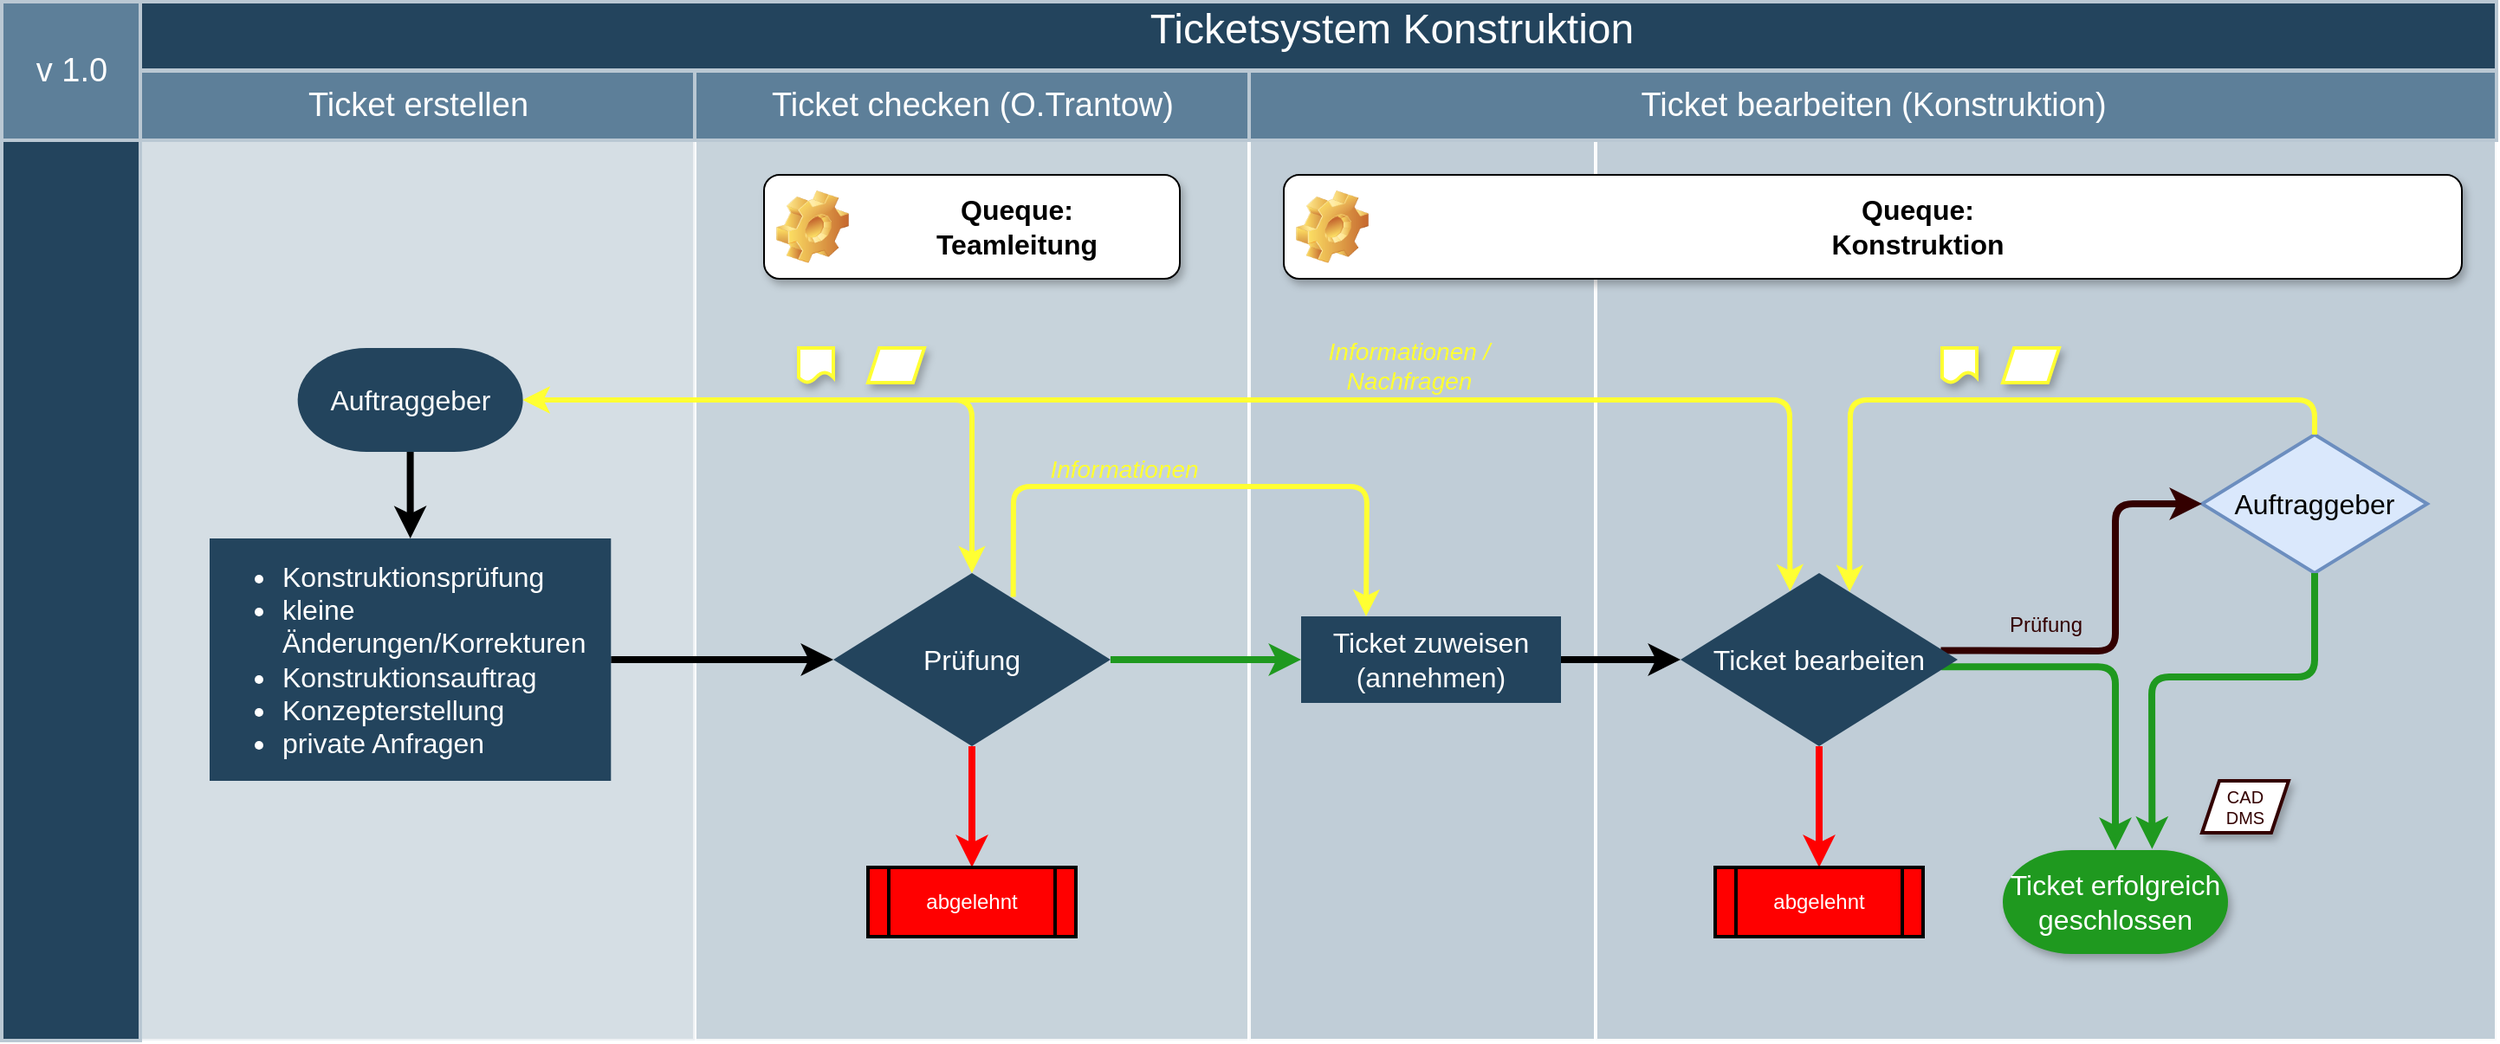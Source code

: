 <mxfile version="13.0.2" type="github"><diagram id="6a731a19-8d31-9384-78a2-239565b7b9f0" name="Page-1"><mxGraphModel dx="1426" dy="812" grid="1" gridSize="10" guides="1" tooltips="1" connect="1" arrows="1" fold="1" page="1" pageScale="1" pageWidth="1169" pageHeight="827" background="#ffffff" math="0" shadow="0"><root><mxCell id="0"/><mxCell id="1" parent="0"/><mxCell id="75" value="" style="strokeColor=#FFFFFF;fillColor=#BAC8D3;fontSize=18;strokeWidth=2;fontFamily=Helvetica;html=1;opacity=80;fontColor=#FFFFFF;" parent="1" vertex="1"><mxGeometry x="440" y="120" width="320" height="520" as="geometry"/></mxCell><mxCell id="76" value="" style="strokeColor=#FFFFFF;fillColor=#BAC8D3;fontSize=18;strokeWidth=2;fontFamily=Helvetica;html=1;opacity=90;" parent="1" vertex="1"><mxGeometry x="760" y="120" width="200" height="520" as="geometry"/></mxCell><mxCell id="56" value="Ticketsystem Konstruktion" style="strokeColor=#BAC8D3;fillColor=#23445D;fontSize=24;strokeWidth=2;fontFamily=Helvetica;html=1;fontColor=#FFFFFF;fontStyle=0;spacingBottom=8;spacingRight=0;spacingLeft=83;" parent="1" vertex="1"><mxGeometry x="120" y="40" width="1360" height="39.5" as="geometry"/></mxCell><mxCell id="59" value="v 1.0" style="strokeColor=#BAC8D3;fillColor=#5d7f99;fontSize=19;strokeWidth=2;fontFamily=Helvetica;html=1;labelBackgroundColor=none;fontColor=#FFFFFF;" parent="1" vertex="1"><mxGeometry x="40" y="40" width="80" height="80" as="geometry"/></mxCell><mxCell id="69" value="" style="strokeColor=#FFFFFF;fillColor=#BAC8D3;fontSize=18;strokeWidth=2;fontFamily=Helvetica;html=1;opacity=60;glass=0;" parent="1" vertex="1"><mxGeometry x="120" y="120" width="320" height="520" as="geometry"/></mxCell><mxCell id="eYrOwPGfy1D-6TbEOx80-154" style="edgeStyle=orthogonalEdgeStyle;rounded=1;orthogonalLoop=1;jettySize=auto;html=1;entryX=0;entryY=0.5;entryDx=0;entryDy=0;entryPerimeter=0;strokeWidth=4;fontSize=16;fontColor=#FFFFFF;" parent="1" source="RKXua7sn2r2tPed4xq_a-143" target="eYrOwPGfy1D-6TbEOx80-152" edge="1"><mxGeometry relative="1" as="geometry"/></mxCell><mxCell id="RKXua7sn2r2tPed4xq_a-143" value="&lt;ul&gt;&lt;li&gt;Konstruktionsprüfung&lt;/li&gt;&lt;li&gt;kleine Änderungen/Korrekturen&lt;/li&gt;&lt;li&gt;Konstruktionsauftrag&lt;/li&gt;&lt;li&gt;Konzepterstellung&lt;/li&gt;&lt;li&gt;private Anfragen&lt;/li&gt;&lt;/ul&gt;" style="rounded=0;whiteSpace=wrap;html=1;fontSize=16;fontColor=#FFFFFF;strokeColor=none;strokeWidth=2;fillColor=#23445D;gradientColor=none;align=left;shadow=0;" parent="1" vertex="1"><mxGeometry x="160" y="350" width="231.65" height="140" as="geometry"/></mxCell><mxCell id="ayTZvAeekeJgsEkfRPIM-146" style="edgeStyle=orthogonalEdgeStyle;rounded=1;orthogonalLoop=1;jettySize=auto;html=1;entryX=0;entryY=0.5;entryDx=0;entryDy=0;strokeWidth=4;strokeColor=#1F991F;" parent="1" source="eYrOwPGfy1D-6TbEOx80-152" target="ayTZvAeekeJgsEkfRPIM-145" edge="1"><mxGeometry relative="1" as="geometry"/></mxCell><mxCell id="ayTZvAeekeJgsEkfRPIM-153" value="" style="strokeColor=#FFFFFF;fillColor=#BAC8D3;fontSize=18;strokeWidth=2;fontFamily=Helvetica;html=1;opacity=90;" parent="1" vertex="1"><mxGeometry x="960" y="120" width="520" height="520" as="geometry"/></mxCell><mxCell id="ayTZvAeekeJgsEkfRPIM-148" value="Queque:&lt;br style=&quot;font-size: 16px;&quot;&gt;Konstruktion" style="label;whiteSpace=wrap;html=1;image=img/clipart/Gear_128x128.png;fillColor=#FFFFFF;fontSize=16;align=center;glass=0;comic=0;shadow=1;" parent="1" vertex="1"><mxGeometry x="780" y="140" width="680" height="60" as="geometry"/></mxCell><mxCell id="ayTZvAeekeJgsEkfRPIM-147" value="Queque:&lt;br style=&quot;font-size: 16px;&quot;&gt;Teamleitung" style="label;whiteSpace=wrap;html=1;image=img/clipart/Gear_128x128.png;fillColor=#FFFFFF;fontSize=16;align=center;glass=0;comic=0;shadow=1;" parent="1" vertex="1"><mxGeometry x="480" y="140" width="240" height="60" as="geometry"/></mxCell><mxCell id="ayTZvAeekeJgsEkfRPIM-165" style="edgeStyle=orthogonalEdgeStyle;rounded=1;orthogonalLoop=1;jettySize=auto;html=1;strokeWidth=4;fontSize=16;" parent="1" source="KzZdMdLajwtOg7VoW-O9-144" target="RKXua7sn2r2tPed4xq_a-143" edge="1"><mxGeometry relative="1" as="geometry"/></mxCell><mxCell id="KzZdMdLajwtOg7VoW-O9-144" value="Auftraggeber" style="strokeWidth=2;html=1;shape=mxgraph.flowchart.terminator;whiteSpace=wrap;rounded=1;strokeColor=none;fillColor=#23445D;gradientColor=none;fontSize=16;fontColor=#FFFFFF;shadow=0;" parent="1" vertex="1"><mxGeometry x="210.83" y="240" width="130" height="60" as="geometry"/></mxCell><mxCell id="ayTZvAeekeJgsEkfRPIM-160" style="edgeStyle=orthogonalEdgeStyle;rounded=1;orthogonalLoop=1;jettySize=auto;html=1;strokeWidth=4;fontSize=16;" parent="1" source="ayTZvAeekeJgsEkfRPIM-145" target="ayTZvAeekeJgsEkfRPIM-154" edge="1"><mxGeometry relative="1" as="geometry"/></mxCell><mxCell id="ayTZvAeekeJgsEkfRPIM-145" value="Ticket zuweisen&lt;br&gt;(annehmen)" style="whiteSpace=wrap;html=1;absoluteArcSize=1;strokeWidth=2;fillColor=#23445D;fontSize=16;strokeColor=none;rounded=0;fontColor=#FFFFFF;gradientColor=none;fontStyle=0;shadow=0;" parent="1" vertex="1"><mxGeometry x="790" y="395" width="150" height="50" as="geometry"/></mxCell><mxCell id="ayTZvAeekeJgsEkfRPIM-144" style="edgeStyle=orthogonalEdgeStyle;rounded=1;orthogonalLoop=1;jettySize=auto;html=1;strokeWidth=4;strokeColor=#FF0000;entryX=0.5;entryY=0;entryDx=0;entryDy=0;" parent="1" source="eYrOwPGfy1D-6TbEOx80-152" target="ZVDO3ahnYuIP2J757Ebf-143" edge="1"><mxGeometry relative="1" as="geometry"><mxPoint x="600" y="550" as="targetPoint"/></mxGeometry></mxCell><mxCell id="eYrOwPGfy1D-6TbEOx80-152" value="Prüfung" style="strokeWidth=2;html=1;shape=mxgraph.flowchart.decision;whiteSpace=wrap;fontSize=16;fontColor=#FFFFFF;rounded=0;strokeColor=none;fillColor=#23445D;gradientColor=none;shadow=0;" parent="1" vertex="1"><mxGeometry x="520" y="370" width="160" height="100" as="geometry"/></mxCell><mxCell id="ayTZvAeekeJgsEkfRPIM-163" style="edgeStyle=orthogonalEdgeStyle;rounded=1;orthogonalLoop=1;jettySize=auto;html=1;strokeWidth=4;fontSize=16;strokeColor=#1F991F;exitX=0.941;exitY=0.541;exitDx=0;exitDy=0;exitPerimeter=0;" parent="1" source="ayTZvAeekeJgsEkfRPIM-154" target="ayTZvAeekeJgsEkfRPIM-162" edge="1"><mxGeometry relative="1" as="geometry"><Array as="points"><mxPoint x="1260" y="424"/></Array></mxGeometry></mxCell><mxCell id="ayTZvAeekeJgsEkfRPIM-167" style="edgeStyle=orthogonalEdgeStyle;rounded=1;orthogonalLoop=1;jettySize=auto;html=1;strokeWidth=4;fontSize=16;fontColor=#330000;entryX=0.5;entryY=0;entryDx=0;entryDy=0;strokeColor=#FF0000;" parent="1" source="ayTZvAeekeJgsEkfRPIM-154" target="ZVDO3ahnYuIP2J757Ebf-144" edge="1"><mxGeometry relative="1" as="geometry"><mxPoint x="1089" y="580" as="targetPoint"/></mxGeometry></mxCell><mxCell id="ayTZvAeekeJgsEkfRPIM-159" value="" style="strokeColor=#BAC8D3;fillColor=#23445D;fontSize=24;strokeWidth=2;fontFamily=Helvetica;html=1;fontColor=#FFFFFF;fontStyle=0;spacingBottom=8;spacingRight=0;spacingLeft=83;" parent="1" vertex="1"><mxGeometry x="40" y="120" width="80" height="520" as="geometry"/></mxCell><mxCell id="140" value="" style="group" parent="1" vertex="1" connectable="0"><mxGeometry x="120" y="80" width="640" height="40" as="geometry"/></mxCell><mxCell id="141" value="Ticket erstellen" style="strokeColor=#BAC8D3;fillColor=#5d7f99;fontSize=19;strokeWidth=2;fontFamily=Helvetica;html=1;labelBackgroundColor=none;fontColor=#FFFFFF;" parent="140" vertex="1"><mxGeometry width="320" height="40" as="geometry"/></mxCell><mxCell id="142" value="Ticket checken (O.Trantow)" style="strokeColor=#BAC8D3;fillColor=#5d7f99;fontSize=19;strokeWidth=2;fontFamily=Helvetica;html=1;labelBackgroundColor=none;fontColor=#FFFFFF;" parent="140" vertex="1"><mxGeometry x="320" width="320" height="40" as="geometry"/></mxCell><mxCell id="143" value="Ticket bearbeiten (Konstruktion)" style="strokeColor=#BAC8D3;fillColor=#5d7f99;fontSize=19;strokeWidth=2;fontFamily=Helvetica;html=1;labelBackgroundColor=none;fontColor=#FFFFFF;" parent="1" vertex="1"><mxGeometry x="760" y="80" width="720" height="40" as="geometry"/></mxCell><mxCell id="ayTZvAeekeJgsEkfRPIM-162" value="Ticket erfolgreich&lt;br&gt;geschlossen" style="strokeWidth=2;html=1;shape=mxgraph.flowchart.terminator;whiteSpace=wrap;rounded=1;strokeColor=none;fillColor=#1F991F;gradientColor=none;fontSize=16;fontColor=#FFFFFF;shadow=1;" parent="1" vertex="1"><mxGeometry x="1195" y="530" width="130" height="60" as="geometry"/></mxCell><mxCell id="Z8Bj7wxk2gWzjzT3XJXN-149" value="" style="endArrow=classic;startArrow=classic;html=1;strokeColor=#FFFF33;strokeWidth=3;exitX=1;exitY=0.5;exitDx=0;exitDy=0;exitPerimeter=0;entryX=0.5;entryY=0;entryDx=0;entryDy=0;entryPerimeter=0;fillColor=#fff2cc;" parent="1" source="KzZdMdLajwtOg7VoW-O9-144" target="eYrOwPGfy1D-6TbEOx80-152" edge="1"><mxGeometry width="50" height="50" relative="1" as="geometry"><mxPoint x="590" y="360" as="sourcePoint"/><mxPoint x="640" y="310" as="targetPoint"/><Array as="points"><mxPoint x="600" y="270"/></Array></mxGeometry></mxCell><mxCell id="Z8Bj7wxk2gWzjzT3XJXN-150" value="" style="endArrow=classic;startArrow=classic;html=1;strokeColor=#FFFF33;strokeWidth=3;exitX=1;exitY=0.5;exitDx=0;exitDy=0;exitPerimeter=0;fillColor=#fff2cc;entryX=0.395;entryY=0.104;entryDx=0;entryDy=0;entryPerimeter=0;" parent="1" source="KzZdMdLajwtOg7VoW-O9-144" target="ayTZvAeekeJgsEkfRPIM-154" edge="1"><mxGeometry width="50" height="50" relative="1" as="geometry"><mxPoint x="340.83" y="250" as="sourcePoint"/><mxPoint x="1094" y="372" as="targetPoint"/><Array as="points"><mxPoint x="1072" y="270"/></Array></mxGeometry></mxCell><mxCell id="Z8Bj7wxk2gWzjzT3XJXN-151" value="" style="shape=document;whiteSpace=wrap;html=1;boundedLbl=1;fillColor=#ffffff;strokeColor=#FFFF33;strokeWidth=2;perimeterSpacing=1;shadow=1;" parent="1" vertex="1"><mxGeometry x="500" y="240" width="20" height="20" as="geometry"/></mxCell><mxCell id="Z8Bj7wxk2gWzjzT3XJXN-152" value="" style="endArrow=classic;startArrow=none;html=1;strokeColor=#FFFF33;strokeWidth=3;exitX=0.649;exitY=0.137;exitDx=0;exitDy=0;exitPerimeter=0;entryX=0.25;entryY=0;entryDx=0;entryDy=0;startFill=0;" parent="1" source="eYrOwPGfy1D-6TbEOx80-152" target="ayTZvAeekeJgsEkfRPIM-145" edge="1"><mxGeometry width="50" height="50" relative="1" as="geometry"><mxPoint x="760" y="460" as="sourcePoint"/><mxPoint x="810" y="410" as="targetPoint"/><Array as="points"><mxPoint x="624" y="320"/><mxPoint x="828" y="320"/></Array></mxGeometry></mxCell><mxCell id="Z8Bj7wxk2gWzjzT3XJXN-153" value="Informationen" style="text;html=1;strokeColor=none;fillColor=none;align=center;verticalAlign=middle;whiteSpace=wrap;rounded=0;shadow=1;glass=0;comic=0;fontColor=#FFFF33;fontSize=14;fontStyle=2" parent="1" vertex="1"><mxGeometry x="667.5" y="300" width="40" height="20" as="geometry"/></mxCell><mxCell id="Z8Bj7wxk2gWzjzT3XJXN-157" value="Informationen / Nachfragen" style="text;html=1;strokeColor=none;fillColor=none;align=center;verticalAlign=middle;whiteSpace=wrap;rounded=0;shadow=1;glass=0;comic=0;fontColor=#FFFF33;strokeWidth=1;fontSize=14;fontStyle=2" parent="1" vertex="1"><mxGeometry x="780" y="240" width="145" height="20" as="geometry"/></mxCell><mxCell id="ZVDO3ahnYuIP2J757Ebf-143" value="abgelehnt" style="shape=process;whiteSpace=wrap;html=1;backgroundOutline=1;fillColor=#FF0000;strokeWidth=2;fontColor=#FFFFFF;" parent="1" vertex="1"><mxGeometry x="540" y="540" width="120" height="40" as="geometry"/></mxCell><mxCell id="ZVDO3ahnYuIP2J757Ebf-144" value="abgelehnt" style="shape=process;whiteSpace=wrap;html=1;backgroundOutline=1;fillColor=#FF0000;strokeWidth=2;fontColor=#FFFFFF;" parent="1" vertex="1"><mxGeometry x="1029" y="540" width="120" height="40" as="geometry"/></mxCell><mxCell id="ZVDO3ahnYuIP2J757Ebf-147" value="Auftraggeber" style="strokeWidth=2;html=1;shape=mxgraph.flowchart.decision;whiteSpace=wrap;fontSize=16;rounded=0;strokeColor=#6c8ebf;fillColor=#dae8fc;shadow=0;" parent="1" vertex="1"><mxGeometry x="1310" y="290" width="130" height="80" as="geometry"/></mxCell><mxCell id="ZVDO3ahnYuIP2J757Ebf-148" value="" style="endArrow=classic;html=1;strokeColor=#330000;strokeWidth=4;fontColor=#FFFFFF;entryX=0;entryY=0.5;entryDx=0;entryDy=0;entryPerimeter=0;exitX=0.939;exitY=0.447;exitDx=0;exitDy=0;exitPerimeter=0;" parent="1" source="ayTZvAeekeJgsEkfRPIM-154" target="ZVDO3ahnYuIP2J757Ebf-147" edge="1"><mxGeometry width="50" height="50" relative="1" as="geometry"><mxPoint x="1020" y="500" as="sourcePoint"/><mxPoint x="1070" y="450" as="targetPoint"/><Array as="points"><mxPoint x="1260" y="415"/><mxPoint x="1260" y="330"/></Array></mxGeometry></mxCell><mxCell id="ZVDO3ahnYuIP2J757Ebf-149" value="" style="endArrow=classic;html=1;strokeColor=#1F991F;strokeWidth=4;fontColor=#FFFFFF;exitX=0.5;exitY=1;exitDx=0;exitDy=0;exitPerimeter=0;entryX=0.663;entryY=-0.011;entryDx=0;entryDy=0;entryPerimeter=0;" parent="1" source="ZVDO3ahnYuIP2J757Ebf-147" target="ayTZvAeekeJgsEkfRPIM-162" edge="1"><mxGeometry width="50" height="50" relative="1" as="geometry"><mxPoint x="1030" y="490" as="sourcePoint"/><mxPoint x="1080" y="440" as="targetPoint"/><Array as="points"><mxPoint x="1375" y="430"/><mxPoint x="1281" y="430"/></Array></mxGeometry></mxCell><mxCell id="ayTZvAeekeJgsEkfRPIM-154" value="Ticket bearbeiten" style="strokeWidth=2;html=1;shape=mxgraph.flowchart.decision;whiteSpace=wrap;fontSize=16;fontColor=#FFFFFF;rounded=0;strokeColor=none;fillColor=#23445D;gradientColor=none;shadow=0;" parent="1" vertex="1"><mxGeometry x="1009" y="370" width="160" height="100" as="geometry"/></mxCell><mxCell id="ZVDO3ahnYuIP2J757Ebf-150" value="Prüfung" style="text;html=1;strokeColor=none;fillColor=none;align=center;verticalAlign=middle;whiteSpace=wrap;rounded=0;shadow=0;fontColor=#330000;" parent="1" vertex="1"><mxGeometry x="1200" y="390" width="40" height="20" as="geometry"/></mxCell><mxCell id="ZVDO3ahnYuIP2J757Ebf-151" value="" style="endArrow=classic;html=1;strokeColor=#FFFF33;strokeWidth=3;fontColor=#330000;exitX=0.5;exitY=0;exitDx=0;exitDy=0;exitPerimeter=0;entryX=0.61;entryY=0.108;entryDx=0;entryDy=0;entryPerimeter=0;" parent="1" source="ZVDO3ahnYuIP2J757Ebf-147" target="ayTZvAeekeJgsEkfRPIM-154" edge="1"><mxGeometry width="50" height="50" relative="1" as="geometry"><mxPoint x="1040" y="400" as="sourcePoint"/><mxPoint x="1090" y="350" as="targetPoint"/><Array as="points"><mxPoint x="1375" y="270"/><mxPoint x="1107" y="270"/></Array></mxGeometry></mxCell><mxCell id="ZVDO3ahnYuIP2J757Ebf-152" value="" style="shape=document;whiteSpace=wrap;html=1;boundedLbl=1;fillColor=#ffffff;strokeColor=#FFFF33;strokeWidth=2;perimeterSpacing=1;shadow=1;" parent="1" vertex="1"><mxGeometry x="1160" y="240" width="20" height="20" as="geometry"/></mxCell><mxCell id="ZVDO3ahnYuIP2J757Ebf-153" value="" style="shape=parallelogram;perimeter=parallelogramPerimeter;whiteSpace=wrap;html=1;shadow=1;strokeWidth=2;fillColor=#FFFFFF;fontColor=#330000;strokeColor=#FFFF33;" parent="1" vertex="1"><mxGeometry x="540" y="240" width="32.5" height="20" as="geometry"/></mxCell><mxCell id="ZVDO3ahnYuIP2J757Ebf-154" value="" style="shape=parallelogram;perimeter=parallelogramPerimeter;whiteSpace=wrap;html=1;shadow=1;strokeWidth=2;fillColor=#FFFFFF;fontColor=#330000;strokeColor=#FFFF33;" parent="1" vertex="1"><mxGeometry x="1195" y="240" width="32.5" height="20" as="geometry"/></mxCell><mxCell id="ZVDO3ahnYuIP2J757Ebf-155" value="CAD&lt;br style=&quot;font-size: 10px;&quot;&gt;DMS" style="shape=parallelogram;perimeter=parallelogramPerimeter;whiteSpace=wrap;html=1;shadow=1;strokeColor=#330000;strokeWidth=2;fillColor=#FFFFFF;fontColor=#330000;fontSize=10;" parent="1" vertex="1"><mxGeometry x="1310" y="490" width="50" height="30" as="geometry"/></mxCell></root></mxGraphModel></diagram></mxfile>